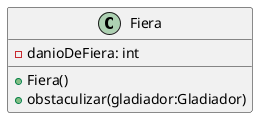 @startuml
class Fiera {
    - danioDeFiera: int
    + Fiera()
    + obstaculizar(gladiador:Gladiador)
}
@enduml